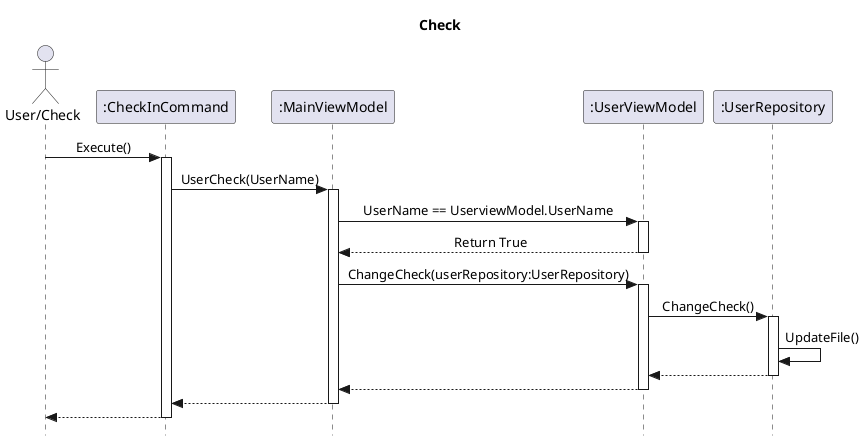 @startuml test
skinparam style strictuml
skinparam sequenceMessageAlign center
title Check

Actor "User/Check" as user

participant ":CheckInCommand" as CIC
participant ":MainViewModel" as MVM
participant ":UserViewModel" as UVM
participant ":UserRepository" as UR

user -> CIC ++: Execute()
    
    CIC -> MVM ++: UserCheck(UserName)      

        MVM -> UVM ++: UserName == UserviewModel.UserName


           
        return Return True

    MVM -> UVM ++: ChangeCheck(userRepository:UserRepository)
    UVM -> UR ++: ChangeCheck()
    UR -> UR : UpdateFile()
    return
return
return
return